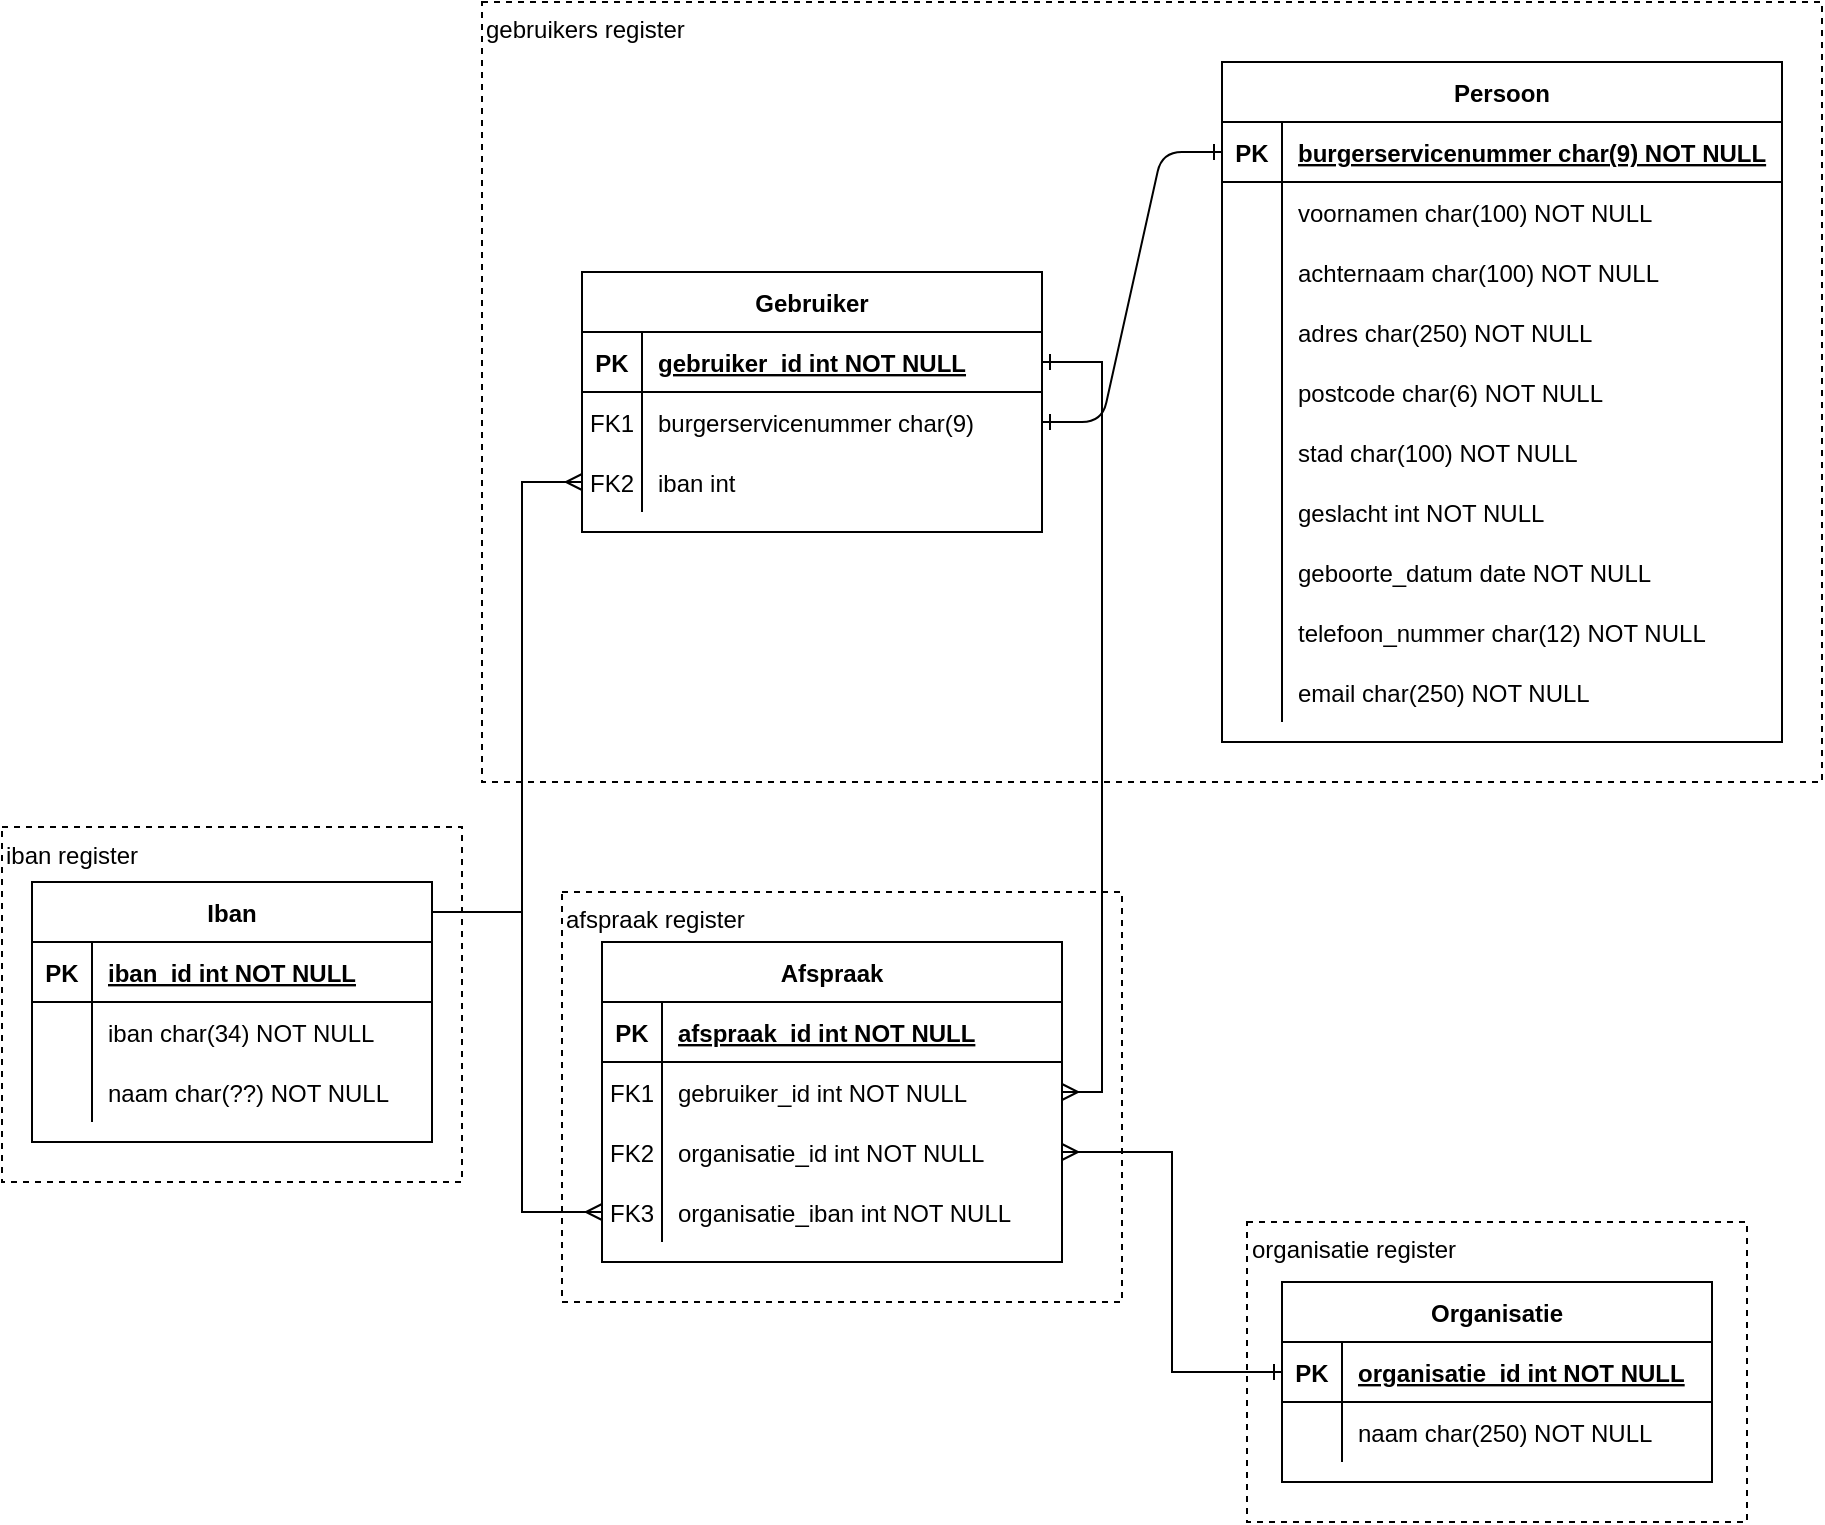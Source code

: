 <mxfile version="13.7.5" type="gitlab">
  <diagram id="R2lEEEUBdFMjLlhIrx00" name="Page-1">
    <mxGraphModel dx="1796" dy="1659" grid="1" gridSize="10" guides="1" tooltips="1" connect="1" arrows="1" fold="1" page="1" pageScale="1" pageWidth="850" pageHeight="1100" math="0" shadow="0" extFonts="Permanent Marker^https://fonts.googleapis.com/css?family=Permanent+Marker">
      <root>
        <mxCell id="0" />
        <mxCell id="1" parent="0" />
        <mxCell id="XqIFykhKaimXrxazFcBB-3" value="afspraak register" style="rounded=0;whiteSpace=wrap;html=1;align=left;fillColor=none;verticalAlign=top;dashed=1;" vertex="1" parent="1">
          <mxGeometry x="180" y="75" width="280" height="205" as="geometry" />
        </mxCell>
        <mxCell id="XqIFykhKaimXrxazFcBB-2" value="organisatie register" style="rounded=0;whiteSpace=wrap;html=1;align=left;fillColor=none;verticalAlign=top;dashed=1;" vertex="1" parent="1">
          <mxGeometry x="522.5" y="240" width="250" height="150" as="geometry" />
        </mxCell>
        <mxCell id="XqIFykhKaimXrxazFcBB-1" value="gebruikers register" style="rounded=0;whiteSpace=wrap;html=1;align=left;fillColor=none;verticalAlign=top;dashed=1;" vertex="1" parent="1">
          <mxGeometry x="140" y="-370" width="670" height="390" as="geometry" />
        </mxCell>
        <mxCell id="C-vyLk0tnHw3VtMMgP7b-1" value="" style="edgeStyle=entityRelationEdgeStyle;endArrow=ERone;startArrow=ERone;endFill=0;startFill=0;" parent="1" source="C-vyLk0tnHw3VtMMgP7b-27" target="C-vyLk0tnHw3VtMMgP7b-3" edge="1">
          <mxGeometry width="100" height="100" relative="1" as="geometry">
            <mxPoint x="340" y="720" as="sourcePoint" />
            <mxPoint x="450" y="195" as="targetPoint" />
          </mxGeometry>
        </mxCell>
        <mxCell id="RH9Z0IbQgSgg3mMqHIIC-17" style="edgeStyle=orthogonalEdgeStyle;rounded=0;orthogonalLoop=1;jettySize=auto;html=1;endArrow=ERone;endFill=0;startArrow=ERmany;startFill=0;" parent="1" source="RH9Z0IbQgSgg3mMqHIIC-14" target="RH9Z0IbQgSgg3mMqHIIC-2" edge="1">
          <mxGeometry relative="1" as="geometry">
            <Array as="points">
              <mxPoint x="160" y="-130" />
              <mxPoint x="160" y="85" />
            </Array>
          </mxGeometry>
        </mxCell>
        <mxCell id="RH9Z0IbQgSgg3mMqHIIC-71" style="edgeStyle=orthogonalEdgeStyle;rounded=0;orthogonalLoop=1;jettySize=auto;html=1;startArrow=ERmany;startFill=0;endArrow=ERone;endFill=0;" parent="1" source="RH9Z0IbQgSgg3mMqHIIC-52" target="RH9Z0IbQgSgg3mMqHIIC-59" edge="1">
          <mxGeometry relative="1" as="geometry" />
        </mxCell>
        <mxCell id="RH9Z0IbQgSgg3mMqHIIC-45" value="Afspraak" style="shape=table;startSize=30;container=1;collapsible=1;childLayout=tableLayout;fixedRows=1;rowLines=0;fontStyle=1;align=center;resizeLast=1;" parent="1" vertex="1">
          <mxGeometry x="200" y="100" width="230" height="160" as="geometry" />
        </mxCell>
        <mxCell id="RH9Z0IbQgSgg3mMqHIIC-46" value="" style="shape=partialRectangle;collapsible=0;dropTarget=0;pointerEvents=0;fillColor=none;top=0;left=0;bottom=1;right=0;points=[[0,0.5],[1,0.5]];portConstraint=eastwest;" parent="RH9Z0IbQgSgg3mMqHIIC-45" vertex="1">
          <mxGeometry y="30" width="230" height="30" as="geometry" />
        </mxCell>
        <mxCell id="RH9Z0IbQgSgg3mMqHIIC-47" value="PK" style="shape=partialRectangle;connectable=0;fillColor=none;top=0;left=0;bottom=0;right=0;fontStyle=1;overflow=hidden;" parent="RH9Z0IbQgSgg3mMqHIIC-46" vertex="1">
          <mxGeometry width="30" height="30" as="geometry" />
        </mxCell>
        <mxCell id="RH9Z0IbQgSgg3mMqHIIC-48" value="afspraak_id int NOT NULL" style="shape=partialRectangle;connectable=0;fillColor=none;top=0;left=0;bottom=0;right=0;align=left;spacingLeft=6;fontStyle=5;overflow=hidden;" parent="RH9Z0IbQgSgg3mMqHIIC-46" vertex="1">
          <mxGeometry x="30" width="200" height="30" as="geometry" />
        </mxCell>
        <mxCell id="RH9Z0IbQgSgg3mMqHIIC-49" value="" style="shape=partialRectangle;collapsible=0;dropTarget=0;pointerEvents=0;fillColor=none;top=0;left=0;bottom=0;right=0;points=[[0,0.5],[1,0.5]];portConstraint=eastwest;" parent="RH9Z0IbQgSgg3mMqHIIC-45" vertex="1">
          <mxGeometry y="60" width="230" height="30" as="geometry" />
        </mxCell>
        <mxCell id="RH9Z0IbQgSgg3mMqHIIC-50" value="FK1" style="shape=partialRectangle;connectable=0;fillColor=none;top=0;left=0;bottom=0;right=0;editable=1;overflow=hidden;" parent="RH9Z0IbQgSgg3mMqHIIC-49" vertex="1">
          <mxGeometry width="30" height="30" as="geometry" />
        </mxCell>
        <mxCell id="RH9Z0IbQgSgg3mMqHIIC-51" value="gebruiker_id int NOT NULL" style="shape=partialRectangle;connectable=0;fillColor=none;top=0;left=0;bottom=0;right=0;align=left;spacingLeft=6;overflow=hidden;" parent="RH9Z0IbQgSgg3mMqHIIC-49" vertex="1">
          <mxGeometry x="30" width="200" height="30" as="geometry" />
        </mxCell>
        <mxCell id="RH9Z0IbQgSgg3mMqHIIC-52" value="" style="shape=partialRectangle;collapsible=0;dropTarget=0;pointerEvents=0;fillColor=none;top=0;left=0;bottom=0;right=0;points=[[0,0.5],[1,0.5]];portConstraint=eastwest;" parent="RH9Z0IbQgSgg3mMqHIIC-45" vertex="1">
          <mxGeometry y="90" width="230" height="30" as="geometry" />
        </mxCell>
        <mxCell id="RH9Z0IbQgSgg3mMqHIIC-53" value="FK2" style="shape=partialRectangle;connectable=0;fillColor=none;top=0;left=0;bottom=0;right=0;editable=1;overflow=hidden;" parent="RH9Z0IbQgSgg3mMqHIIC-52" vertex="1">
          <mxGeometry width="30" height="30" as="geometry" />
        </mxCell>
        <mxCell id="RH9Z0IbQgSgg3mMqHIIC-54" value="organisatie_id int NOT NULL" style="shape=partialRectangle;connectable=0;fillColor=none;top=0;left=0;bottom=0;right=0;align=left;spacingLeft=6;overflow=hidden;" parent="RH9Z0IbQgSgg3mMqHIIC-52" vertex="1">
          <mxGeometry x="30" width="200" height="30" as="geometry" />
        </mxCell>
        <mxCell id="RH9Z0IbQgSgg3mMqHIIC-55" value="" style="shape=partialRectangle;collapsible=0;dropTarget=0;pointerEvents=0;fillColor=none;top=0;left=0;bottom=0;right=0;points=[[0,0.5],[1,0.5]];portConstraint=eastwest;" parent="RH9Z0IbQgSgg3mMqHIIC-45" vertex="1">
          <mxGeometry y="120" width="230" height="30" as="geometry" />
        </mxCell>
        <mxCell id="RH9Z0IbQgSgg3mMqHIIC-56" value="FK3" style="shape=partialRectangle;connectable=0;fillColor=none;top=0;left=0;bottom=0;right=0;editable=1;overflow=hidden;" parent="RH9Z0IbQgSgg3mMqHIIC-55" vertex="1">
          <mxGeometry width="30" height="30" as="geometry" />
        </mxCell>
        <mxCell id="RH9Z0IbQgSgg3mMqHIIC-57" value="organisatie_iban int NOT NULL" style="shape=partialRectangle;connectable=0;fillColor=none;top=0;left=0;bottom=0;right=0;align=left;spacingLeft=6;overflow=hidden;" parent="RH9Z0IbQgSgg3mMqHIIC-55" vertex="1">
          <mxGeometry x="30" width="200" height="30" as="geometry" />
        </mxCell>
        <mxCell id="RH9Z0IbQgSgg3mMqHIIC-58" value="Organisatie" style="shape=table;startSize=30;container=1;collapsible=1;childLayout=tableLayout;fixedRows=1;rowLines=0;fontStyle=1;align=center;resizeLast=1;" parent="1" vertex="1">
          <mxGeometry x="540" y="270" width="215" height="100" as="geometry" />
        </mxCell>
        <mxCell id="RH9Z0IbQgSgg3mMqHIIC-59" value="" style="shape=partialRectangle;collapsible=0;dropTarget=0;pointerEvents=0;fillColor=none;top=0;left=0;bottom=1;right=0;points=[[0,0.5],[1,0.5]];portConstraint=eastwest;" parent="RH9Z0IbQgSgg3mMqHIIC-58" vertex="1">
          <mxGeometry y="30" width="215" height="30" as="geometry" />
        </mxCell>
        <mxCell id="RH9Z0IbQgSgg3mMqHIIC-60" value="PK" style="shape=partialRectangle;connectable=0;fillColor=none;top=0;left=0;bottom=0;right=0;fontStyle=1;overflow=hidden;" parent="RH9Z0IbQgSgg3mMqHIIC-59" vertex="1">
          <mxGeometry width="30" height="30" as="geometry" />
        </mxCell>
        <mxCell id="RH9Z0IbQgSgg3mMqHIIC-61" value="organisatie_id int NOT NULL" style="shape=partialRectangle;connectable=0;fillColor=none;top=0;left=0;bottom=0;right=0;align=left;spacingLeft=6;fontStyle=5;overflow=hidden;" parent="RH9Z0IbQgSgg3mMqHIIC-59" vertex="1">
          <mxGeometry x="30" width="185" height="30" as="geometry" />
        </mxCell>
        <mxCell id="RH9Z0IbQgSgg3mMqHIIC-62" value="" style="shape=partialRectangle;collapsible=0;dropTarget=0;pointerEvents=0;fillColor=none;top=0;left=0;bottom=0;right=0;points=[[0,0.5],[1,0.5]];portConstraint=eastwest;" parent="RH9Z0IbQgSgg3mMqHIIC-58" vertex="1">
          <mxGeometry y="60" width="215" height="30" as="geometry" />
        </mxCell>
        <mxCell id="RH9Z0IbQgSgg3mMqHIIC-63" value="" style="shape=partialRectangle;connectable=0;fillColor=none;top=0;left=0;bottom=0;right=0;editable=1;overflow=hidden;" parent="RH9Z0IbQgSgg3mMqHIIC-62" vertex="1">
          <mxGeometry width="30" height="30" as="geometry" />
        </mxCell>
        <mxCell id="RH9Z0IbQgSgg3mMqHIIC-64" value="naam char(250) NOT NULL" style="shape=partialRectangle;connectable=0;fillColor=none;top=0;left=0;bottom=0;right=0;align=left;spacingLeft=6;overflow=hidden;" parent="RH9Z0IbQgSgg3mMqHIIC-62" vertex="1">
          <mxGeometry x="30" width="185" height="30" as="geometry" />
        </mxCell>
        <mxCell id="RH9Z0IbQgSgg3mMqHIIC-72" style="edgeStyle=orthogonalEdgeStyle;rounded=0;orthogonalLoop=1;jettySize=auto;html=1;startArrow=ERmany;startFill=0;endArrow=ERone;endFill=0;" parent="1" source="RH9Z0IbQgSgg3mMqHIIC-55" target="RH9Z0IbQgSgg3mMqHIIC-2" edge="1">
          <mxGeometry relative="1" as="geometry">
            <Array as="points">
              <mxPoint x="160" y="235" />
              <mxPoint x="160" y="85" />
            </Array>
          </mxGeometry>
        </mxCell>
        <mxCell id="RH9Z0IbQgSgg3mMqHIIC-74" style="edgeStyle=orthogonalEdgeStyle;rounded=0;orthogonalLoop=1;jettySize=auto;html=1;startArrow=ERone;startFill=0;endArrow=ERmany;endFill=0;" parent="1" source="C-vyLk0tnHw3VtMMgP7b-24" target="RH9Z0IbQgSgg3mMqHIIC-49" edge="1">
          <mxGeometry relative="1" as="geometry">
            <Array as="points">
              <mxPoint x="450" y="-190" />
              <mxPoint x="450" y="175" />
            </Array>
          </mxGeometry>
        </mxCell>
        <mxCell id="C-vyLk0tnHw3VtMMgP7b-2" value="Persoon" style="shape=table;startSize=30;container=1;collapsible=1;childLayout=tableLayout;fixedRows=1;rowLines=0;fontStyle=1;align=center;resizeLast=1;" parent="1" vertex="1">
          <mxGeometry x="510" y="-340" width="280" height="340" as="geometry" />
        </mxCell>
        <mxCell id="C-vyLk0tnHw3VtMMgP7b-3" value="" style="shape=partialRectangle;collapsible=0;dropTarget=0;pointerEvents=0;fillColor=none;points=[[0,0.5],[1,0.5]];portConstraint=eastwest;top=0;left=0;right=0;bottom=1;" parent="C-vyLk0tnHw3VtMMgP7b-2" vertex="1">
          <mxGeometry y="30" width="280" height="30" as="geometry" />
        </mxCell>
        <mxCell id="C-vyLk0tnHw3VtMMgP7b-4" value="PK" style="shape=partialRectangle;overflow=hidden;connectable=0;fillColor=none;top=0;left=0;bottom=0;right=0;fontStyle=1;" parent="C-vyLk0tnHw3VtMMgP7b-3" vertex="1">
          <mxGeometry width="30" height="30" as="geometry" />
        </mxCell>
        <mxCell id="C-vyLk0tnHw3VtMMgP7b-5" value="burgerservicenummer char(9) NOT NULL" style="shape=partialRectangle;overflow=hidden;connectable=0;fillColor=none;top=0;left=0;bottom=0;right=0;align=left;spacingLeft=6;fontStyle=5;" parent="C-vyLk0tnHw3VtMMgP7b-3" vertex="1">
          <mxGeometry x="30" width="250" height="30" as="geometry" />
        </mxCell>
        <mxCell id="RH9Z0IbQgSgg3mMqHIIC-18" style="shape=partialRectangle;collapsible=0;dropTarget=0;pointerEvents=0;fillColor=none;points=[[0,0.5],[1,0.5]];portConstraint=eastwest;top=0;left=0;right=0;bottom=0;" parent="C-vyLk0tnHw3VtMMgP7b-2" vertex="1">
          <mxGeometry y="60" width="280" height="30" as="geometry" />
        </mxCell>
        <mxCell id="RH9Z0IbQgSgg3mMqHIIC-19" style="shape=partialRectangle;overflow=hidden;connectable=0;fillColor=none;top=0;left=0;bottom=0;right=0;" parent="RH9Z0IbQgSgg3mMqHIIC-18" vertex="1">
          <mxGeometry width="30" height="30" as="geometry" />
        </mxCell>
        <mxCell id="RH9Z0IbQgSgg3mMqHIIC-20" value="voornamen char(100) NOT NULL" style="shape=partialRectangle;overflow=hidden;connectable=0;fillColor=none;top=0;left=0;bottom=0;right=0;align=left;spacingLeft=6;" parent="RH9Z0IbQgSgg3mMqHIIC-18" vertex="1">
          <mxGeometry x="30" width="250" height="30" as="geometry" />
        </mxCell>
        <mxCell id="RH9Z0IbQgSgg3mMqHIIC-21" style="shape=partialRectangle;collapsible=0;dropTarget=0;pointerEvents=0;fillColor=none;points=[[0,0.5],[1,0.5]];portConstraint=eastwest;top=0;left=0;right=0;bottom=0;" parent="C-vyLk0tnHw3VtMMgP7b-2" vertex="1">
          <mxGeometry y="90" width="280" height="30" as="geometry" />
        </mxCell>
        <mxCell id="RH9Z0IbQgSgg3mMqHIIC-22" style="shape=partialRectangle;overflow=hidden;connectable=0;fillColor=none;top=0;left=0;bottom=0;right=0;" parent="RH9Z0IbQgSgg3mMqHIIC-21" vertex="1">
          <mxGeometry width="30" height="30" as="geometry" />
        </mxCell>
        <mxCell id="RH9Z0IbQgSgg3mMqHIIC-23" value="achternaam char(100) NOT NULL" style="shape=partialRectangle;overflow=hidden;connectable=0;fillColor=none;top=0;left=0;bottom=0;right=0;align=left;spacingLeft=6;" parent="RH9Z0IbQgSgg3mMqHIIC-21" vertex="1">
          <mxGeometry x="30" width="250" height="30" as="geometry" />
        </mxCell>
        <mxCell id="RH9Z0IbQgSgg3mMqHIIC-24" style="shape=partialRectangle;collapsible=0;dropTarget=0;pointerEvents=0;fillColor=none;points=[[0,0.5],[1,0.5]];portConstraint=eastwest;top=0;left=0;right=0;bottom=0;" parent="C-vyLk0tnHw3VtMMgP7b-2" vertex="1">
          <mxGeometry y="120" width="280" height="30" as="geometry" />
        </mxCell>
        <mxCell id="RH9Z0IbQgSgg3mMqHIIC-25" value="" style="shape=partialRectangle;overflow=hidden;connectable=0;fillColor=none;top=0;left=0;bottom=0;right=0;" parent="RH9Z0IbQgSgg3mMqHIIC-24" vertex="1">
          <mxGeometry width="30" height="30" as="geometry" />
        </mxCell>
        <mxCell id="RH9Z0IbQgSgg3mMqHIIC-26" value="adres char(250) NOT NULL" style="shape=partialRectangle;overflow=hidden;connectable=0;fillColor=none;top=0;left=0;bottom=0;right=0;align=left;spacingLeft=6;" parent="RH9Z0IbQgSgg3mMqHIIC-24" vertex="1">
          <mxGeometry x="30" width="250" height="30" as="geometry" />
        </mxCell>
        <mxCell id="RH9Z0IbQgSgg3mMqHIIC-27" style="shape=partialRectangle;collapsible=0;dropTarget=0;pointerEvents=0;fillColor=none;points=[[0,0.5],[1,0.5]];portConstraint=eastwest;top=0;left=0;right=0;bottom=0;" parent="C-vyLk0tnHw3VtMMgP7b-2" vertex="1">
          <mxGeometry y="150" width="280" height="30" as="geometry" />
        </mxCell>
        <mxCell id="RH9Z0IbQgSgg3mMqHIIC-28" style="shape=partialRectangle;overflow=hidden;connectable=0;fillColor=none;top=0;left=0;bottom=0;right=0;" parent="RH9Z0IbQgSgg3mMqHIIC-27" vertex="1">
          <mxGeometry width="30" height="30" as="geometry" />
        </mxCell>
        <mxCell id="RH9Z0IbQgSgg3mMqHIIC-29" value="postcode char(6) NOT NULL" style="shape=partialRectangle;overflow=hidden;connectable=0;fillColor=none;top=0;left=0;bottom=0;right=0;align=left;spacingLeft=6;" parent="RH9Z0IbQgSgg3mMqHIIC-27" vertex="1">
          <mxGeometry x="30" width="250" height="30" as="geometry" />
        </mxCell>
        <mxCell id="RH9Z0IbQgSgg3mMqHIIC-30" style="shape=partialRectangle;collapsible=0;dropTarget=0;pointerEvents=0;fillColor=none;points=[[0,0.5],[1,0.5]];portConstraint=eastwest;top=0;left=0;right=0;bottom=0;" parent="C-vyLk0tnHw3VtMMgP7b-2" vertex="1">
          <mxGeometry y="180" width="280" height="30" as="geometry" />
        </mxCell>
        <mxCell id="RH9Z0IbQgSgg3mMqHIIC-31" style="shape=partialRectangle;overflow=hidden;connectable=0;fillColor=none;top=0;left=0;bottom=0;right=0;" parent="RH9Z0IbQgSgg3mMqHIIC-30" vertex="1">
          <mxGeometry width="30" height="30" as="geometry" />
        </mxCell>
        <mxCell id="RH9Z0IbQgSgg3mMqHIIC-32" value="stad char(100) NOT NULL" style="shape=partialRectangle;overflow=hidden;connectable=0;fillColor=none;top=0;left=0;bottom=0;right=0;align=left;spacingLeft=6;" parent="RH9Z0IbQgSgg3mMqHIIC-30" vertex="1">
          <mxGeometry x="30" width="250" height="30" as="geometry" />
        </mxCell>
        <mxCell id="RH9Z0IbQgSgg3mMqHIIC-33" style="shape=partialRectangle;collapsible=0;dropTarget=0;pointerEvents=0;fillColor=none;points=[[0,0.5],[1,0.5]];portConstraint=eastwest;top=0;left=0;right=0;bottom=0;" parent="C-vyLk0tnHw3VtMMgP7b-2" vertex="1">
          <mxGeometry y="210" width="280" height="30" as="geometry" />
        </mxCell>
        <mxCell id="RH9Z0IbQgSgg3mMqHIIC-34" style="shape=partialRectangle;overflow=hidden;connectable=0;fillColor=none;top=0;left=0;bottom=0;right=0;" parent="RH9Z0IbQgSgg3mMqHIIC-33" vertex="1">
          <mxGeometry width="30" height="30" as="geometry" />
        </mxCell>
        <mxCell id="RH9Z0IbQgSgg3mMqHIIC-35" value="geslacht int NOT NULL" style="shape=partialRectangle;overflow=hidden;connectable=0;fillColor=none;top=0;left=0;bottom=0;right=0;align=left;spacingLeft=6;" parent="RH9Z0IbQgSgg3mMqHIIC-33" vertex="1">
          <mxGeometry x="30" width="250" height="30" as="geometry" />
        </mxCell>
        <mxCell id="RH9Z0IbQgSgg3mMqHIIC-36" style="shape=partialRectangle;collapsible=0;dropTarget=0;pointerEvents=0;fillColor=none;points=[[0,0.5],[1,0.5]];portConstraint=eastwest;top=0;left=0;right=0;bottom=0;" parent="C-vyLk0tnHw3VtMMgP7b-2" vertex="1">
          <mxGeometry y="240" width="280" height="30" as="geometry" />
        </mxCell>
        <mxCell id="RH9Z0IbQgSgg3mMqHIIC-37" style="shape=partialRectangle;overflow=hidden;connectable=0;fillColor=none;top=0;left=0;bottom=0;right=0;" parent="RH9Z0IbQgSgg3mMqHIIC-36" vertex="1">
          <mxGeometry width="30" height="30" as="geometry" />
        </mxCell>
        <mxCell id="RH9Z0IbQgSgg3mMqHIIC-38" value="geboorte_datum date NOT NULL" style="shape=partialRectangle;overflow=hidden;connectable=0;fillColor=none;top=0;left=0;bottom=0;right=0;align=left;spacingLeft=6;" parent="RH9Z0IbQgSgg3mMqHIIC-36" vertex="1">
          <mxGeometry x="30" width="250" height="30" as="geometry" />
        </mxCell>
        <mxCell id="RH9Z0IbQgSgg3mMqHIIC-39" style="shape=partialRectangle;collapsible=0;dropTarget=0;pointerEvents=0;fillColor=none;points=[[0,0.5],[1,0.5]];portConstraint=eastwest;top=0;left=0;right=0;bottom=0;" parent="C-vyLk0tnHw3VtMMgP7b-2" vertex="1">
          <mxGeometry y="270" width="280" height="30" as="geometry" />
        </mxCell>
        <mxCell id="RH9Z0IbQgSgg3mMqHIIC-40" style="shape=partialRectangle;overflow=hidden;connectable=0;fillColor=none;top=0;left=0;bottom=0;right=0;" parent="RH9Z0IbQgSgg3mMqHIIC-39" vertex="1">
          <mxGeometry width="30" height="30" as="geometry" />
        </mxCell>
        <mxCell id="RH9Z0IbQgSgg3mMqHIIC-41" value="telefoon_nummer char(12) NOT NULL" style="shape=partialRectangle;overflow=hidden;connectable=0;fillColor=none;top=0;left=0;bottom=0;right=0;align=left;spacingLeft=6;" parent="RH9Z0IbQgSgg3mMqHIIC-39" vertex="1">
          <mxGeometry x="30" width="250" height="30" as="geometry" />
        </mxCell>
        <mxCell id="RH9Z0IbQgSgg3mMqHIIC-42" style="shape=partialRectangle;collapsible=0;dropTarget=0;pointerEvents=0;fillColor=none;points=[[0,0.5],[1,0.5]];portConstraint=eastwest;top=0;left=0;right=0;bottom=0;" parent="C-vyLk0tnHw3VtMMgP7b-2" vertex="1">
          <mxGeometry y="300" width="280" height="30" as="geometry" />
        </mxCell>
        <mxCell id="RH9Z0IbQgSgg3mMqHIIC-43" style="shape=partialRectangle;overflow=hidden;connectable=0;fillColor=none;top=0;left=0;bottom=0;right=0;" parent="RH9Z0IbQgSgg3mMqHIIC-42" vertex="1">
          <mxGeometry width="30" height="30" as="geometry" />
        </mxCell>
        <mxCell id="RH9Z0IbQgSgg3mMqHIIC-44" value="email char(250) NOT NULL" style="shape=partialRectangle;overflow=hidden;connectable=0;fillColor=none;top=0;left=0;bottom=0;right=0;align=left;spacingLeft=6;" parent="RH9Z0IbQgSgg3mMqHIIC-42" vertex="1">
          <mxGeometry x="30" width="250" height="30" as="geometry" />
        </mxCell>
        <mxCell id="C-vyLk0tnHw3VtMMgP7b-23" value="Gebruiker" style="shape=table;startSize=30;container=1;collapsible=1;childLayout=tableLayout;fixedRows=1;rowLines=0;fontStyle=1;align=center;resizeLast=1;" parent="1" vertex="1">
          <mxGeometry x="190" y="-235" width="230" height="130" as="geometry">
            <mxRectangle x="120" y="150" width="90" height="30" as="alternateBounds" />
          </mxGeometry>
        </mxCell>
        <mxCell id="C-vyLk0tnHw3VtMMgP7b-24" value="" style="shape=partialRectangle;collapsible=0;dropTarget=0;pointerEvents=0;fillColor=none;points=[[0,0.5],[1,0.5]];portConstraint=eastwest;top=0;left=0;right=0;bottom=1;" parent="C-vyLk0tnHw3VtMMgP7b-23" vertex="1">
          <mxGeometry y="30" width="230" height="30" as="geometry" />
        </mxCell>
        <mxCell id="C-vyLk0tnHw3VtMMgP7b-25" value="PK" style="shape=partialRectangle;overflow=hidden;connectable=0;fillColor=none;top=0;left=0;bottom=0;right=0;fontStyle=1;" parent="C-vyLk0tnHw3VtMMgP7b-24" vertex="1">
          <mxGeometry width="30" height="30" as="geometry" />
        </mxCell>
        <mxCell id="C-vyLk0tnHw3VtMMgP7b-26" value="gebruiker_id int NOT NULL " style="shape=partialRectangle;overflow=hidden;connectable=0;fillColor=none;top=0;left=0;bottom=0;right=0;align=left;spacingLeft=6;fontStyle=5;" parent="C-vyLk0tnHw3VtMMgP7b-24" vertex="1">
          <mxGeometry x="30" width="200" height="30" as="geometry" />
        </mxCell>
        <mxCell id="C-vyLk0tnHw3VtMMgP7b-27" value="" style="shape=partialRectangle;collapsible=0;dropTarget=0;pointerEvents=0;fillColor=none;points=[[0,0.5],[1,0.5]];portConstraint=eastwest;top=0;left=0;right=0;bottom=0;" parent="C-vyLk0tnHw3VtMMgP7b-23" vertex="1">
          <mxGeometry y="60" width="230" height="30" as="geometry" />
        </mxCell>
        <mxCell id="C-vyLk0tnHw3VtMMgP7b-28" value="FK1" style="shape=partialRectangle;overflow=hidden;connectable=0;fillColor=none;top=0;left=0;bottom=0;right=0;" parent="C-vyLk0tnHw3VtMMgP7b-27" vertex="1">
          <mxGeometry width="30" height="30" as="geometry" />
        </mxCell>
        <mxCell id="C-vyLk0tnHw3VtMMgP7b-29" value="burgerservicenummer char(9)" style="shape=partialRectangle;overflow=hidden;connectable=0;fillColor=none;top=0;left=0;bottom=0;right=0;align=left;spacingLeft=6;" parent="C-vyLk0tnHw3VtMMgP7b-27" vertex="1">
          <mxGeometry x="30" width="200" height="30" as="geometry" />
        </mxCell>
        <mxCell id="RH9Z0IbQgSgg3mMqHIIC-14" style="shape=partialRectangle;collapsible=0;dropTarget=0;pointerEvents=0;fillColor=none;points=[[0,0.5],[1,0.5]];portConstraint=eastwest;top=0;left=0;right=0;bottom=0;" parent="C-vyLk0tnHw3VtMMgP7b-23" vertex="1">
          <mxGeometry y="90" width="230" height="30" as="geometry" />
        </mxCell>
        <mxCell id="RH9Z0IbQgSgg3mMqHIIC-15" value="FK2" style="shape=partialRectangle;overflow=hidden;connectable=0;fillColor=none;top=0;left=0;bottom=0;right=0;" parent="RH9Z0IbQgSgg3mMqHIIC-14" vertex="1">
          <mxGeometry width="30" height="30" as="geometry" />
        </mxCell>
        <mxCell id="RH9Z0IbQgSgg3mMqHIIC-16" value="iban int" style="shape=partialRectangle;overflow=hidden;connectable=0;fillColor=none;top=0;left=0;bottom=0;right=0;align=left;spacingLeft=6;" parent="RH9Z0IbQgSgg3mMqHIIC-14" vertex="1">
          <mxGeometry x="30" width="200" height="30" as="geometry" />
        </mxCell>
        <mxCell id="RH9Z0IbQgSgg3mMqHIIC-1" value="Iban" style="shape=table;startSize=30;container=1;collapsible=1;childLayout=tableLayout;fixedRows=1;rowLines=0;fontStyle=1;align=center;resizeLast=1;" parent="1" vertex="1">
          <mxGeometry x="-85" y="70" width="200" height="130" as="geometry" />
        </mxCell>
        <mxCell id="RH9Z0IbQgSgg3mMqHIIC-2" value="" style="shape=partialRectangle;collapsible=0;dropTarget=0;pointerEvents=0;fillColor=none;top=0;left=0;bottom=1;right=0;points=[[0,0.5],[1,0.5]];portConstraint=eastwest;" parent="RH9Z0IbQgSgg3mMqHIIC-1" vertex="1">
          <mxGeometry y="30" width="200" height="30" as="geometry" />
        </mxCell>
        <mxCell id="RH9Z0IbQgSgg3mMqHIIC-3" value="PK" style="shape=partialRectangle;connectable=0;fillColor=none;top=0;left=0;bottom=0;right=0;fontStyle=1;overflow=hidden;" parent="RH9Z0IbQgSgg3mMqHIIC-2" vertex="1">
          <mxGeometry width="30" height="30" as="geometry" />
        </mxCell>
        <mxCell id="RH9Z0IbQgSgg3mMqHIIC-4" value="iban_id int NOT NULL" style="shape=partialRectangle;connectable=0;fillColor=none;top=0;left=0;bottom=0;right=0;align=left;spacingLeft=6;fontStyle=5;overflow=hidden;" parent="RH9Z0IbQgSgg3mMqHIIC-2" vertex="1">
          <mxGeometry x="30" width="170" height="30" as="geometry" />
        </mxCell>
        <mxCell id="RH9Z0IbQgSgg3mMqHIIC-5" value="" style="shape=partialRectangle;collapsible=0;dropTarget=0;pointerEvents=0;fillColor=none;top=0;left=0;bottom=0;right=0;points=[[0,0.5],[1,0.5]];portConstraint=eastwest;" parent="RH9Z0IbQgSgg3mMqHIIC-1" vertex="1">
          <mxGeometry y="60" width="200" height="30" as="geometry" />
        </mxCell>
        <mxCell id="RH9Z0IbQgSgg3mMqHIIC-6" value="" style="shape=partialRectangle;connectable=0;fillColor=none;top=0;left=0;bottom=0;right=0;editable=1;overflow=hidden;" parent="RH9Z0IbQgSgg3mMqHIIC-5" vertex="1">
          <mxGeometry width="30" height="30" as="geometry" />
        </mxCell>
        <mxCell id="RH9Z0IbQgSgg3mMqHIIC-7" value="iban char(34) NOT NULL" style="shape=partialRectangle;connectable=0;fillColor=none;top=0;left=0;bottom=0;right=0;align=left;spacingLeft=6;overflow=hidden;" parent="RH9Z0IbQgSgg3mMqHIIC-5" vertex="1">
          <mxGeometry x="30" width="170" height="30" as="geometry" />
        </mxCell>
        <mxCell id="RH9Z0IbQgSgg3mMqHIIC-8" value="" style="shape=partialRectangle;collapsible=0;dropTarget=0;pointerEvents=0;fillColor=none;top=0;left=0;bottom=0;right=0;points=[[0,0.5],[1,0.5]];portConstraint=eastwest;" parent="RH9Z0IbQgSgg3mMqHIIC-1" vertex="1">
          <mxGeometry y="90" width="200" height="30" as="geometry" />
        </mxCell>
        <mxCell id="RH9Z0IbQgSgg3mMqHIIC-9" value="" style="shape=partialRectangle;connectable=0;fillColor=none;top=0;left=0;bottom=0;right=0;editable=1;overflow=hidden;" parent="RH9Z0IbQgSgg3mMqHIIC-8" vertex="1">
          <mxGeometry width="30" height="30" as="geometry" />
        </mxCell>
        <mxCell id="RH9Z0IbQgSgg3mMqHIIC-10" value="naam char(??) NOT NULL" style="shape=partialRectangle;connectable=0;fillColor=none;top=0;left=0;bottom=0;right=0;align=left;spacingLeft=6;overflow=hidden;" parent="RH9Z0IbQgSgg3mMqHIIC-8" vertex="1">
          <mxGeometry x="30" width="170" height="30" as="geometry" />
        </mxCell>
        <mxCell id="XqIFykhKaimXrxazFcBB-4" value="iban register" style="rounded=0;whiteSpace=wrap;html=1;align=left;fillColor=none;verticalAlign=top;dashed=1;" vertex="1" parent="1">
          <mxGeometry x="-100" y="42.5" width="230" height="177.5" as="geometry" />
        </mxCell>
      </root>
    </mxGraphModel>
  </diagram>
</mxfile>
